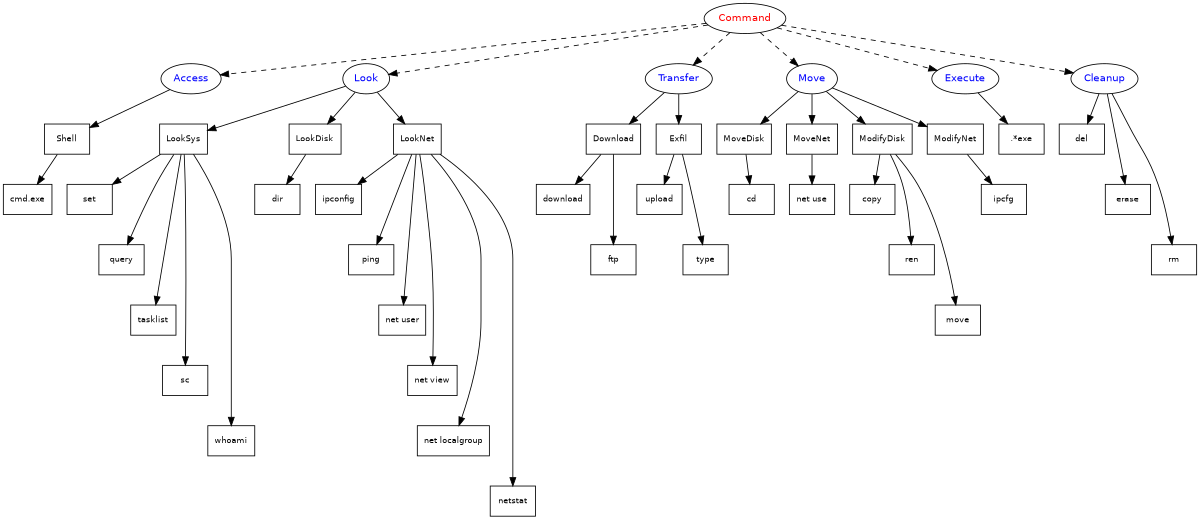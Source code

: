 digraph CommandAbstraction {
	graph [size="8,8"];
	node [fontcolor=black,
		fontname=Helvetica,
		fontsize=10,
		shape=box
	];
	edge [color=black,
		style=""
	];
	{
		graph [rank=same];
		Access		 [fontcolor=blue,
			fontsize=12,
			shape=oval];
		Look		 [fontcolor=blue,
			fontsize=12,
			shape=oval];
		Transfer		 [fontcolor=blue,
			fontsize=12,
			shape=oval];
		Move		 [fontcolor=blue,
			fontsize=12,
			shape=oval];
		Execute		 [fontcolor=blue,
			fontsize=12,
			shape=oval];
		Cleanup		 [fontcolor=blue,
			fontsize=12,
			shape=oval];
	}
	Command	 [fontcolor=red,
		fontsize=12,
		shape=oval];
	Command -> Access	 [style=dashed];
	Command -> Look	 [style=dashed];
	Command -> Transfer	 [style=dashed];
	Command -> Move	 [style=dashed];
	Command -> Execute	 [style=dashed];
	Command -> Cleanup	 [style=dashed];
	Access -> Shell	 [style=solid];
	Look -> LookSys	 [style=solid];
	Look -> LookDisk	 [style=solid];
	Look -> LookNet	 [style=solid];
	Transfer -> Download	 [style=solid];
	Transfer -> Exfil	 [style=solid];
	Move -> MoveDisk	 [style=solid];
	Move -> MoveNet	 [style=solid];
	Move -> ModifyDisk	 [style=solid];
	Move -> ModifyNet	 [style=solid];
	Execute -> ".*exe"	 [minlen=1,
		style=solid];
	Cleanup -> del	 [minlen=1,
		style=solid];
	Cleanup -> erase	 [minlen=2,
		style=solid];
	Cleanup -> rm	 [minlen=3,
		style=solid];
	Shell -> "cmd.exe"	 [minlen=1,
		style=solid];
	LookSys -> set	 [minlen=1,
		style=solid];
	LookSys -> query	 [minlen=2,
		style=solid];
	LookSys -> tasklist	 [minlen=3,
		style=solid];
	LookSys -> sc	 [minlen=4,
		style=solid];
	LookSys -> whoami	 [minlen=5,
		style=solid];
	LookDisk -> dir	 [minlen=1,
		style=solid];
	LookNet -> ipconfig	 [minlen=1,
		style=solid];
	LookNet -> ping	 [minlen=2,
		style=solid];
	LookNet -> "net user"	 [minlen=3,
		style=solid];
	LookNet -> "net view"	 [minlen=4,
		style=solid];
	LookNet -> "net localgroup"	 [minlen=5,
		style=solid];
	LookNet -> netstat	 [minlen=6,
		style=solid];
	Download -> download	 [minlen=1,
		style=solid];
	Download -> ftp	 [minlen=2,
		style=solid];
	Exfil -> upload	 [minlen=1,
		style=solid];
	Exfil -> type	 [minlen=2,
		style=solid];
	MoveDisk -> cd	 [minlen=1,
		style=solid];
	MoveNet -> "net use"	 [minlen=1,
		style=solid];
	ModifyDisk -> copy	 [minlen=1,
		style=solid];
	ModifyDisk -> ren	 [minlen=2,
		style=solid];
	ModifyDisk -> move	 [minlen=3,
		style=solid];
	ModifyNet -> ipcfg	 [minlen=1,
		style=solid];
}
